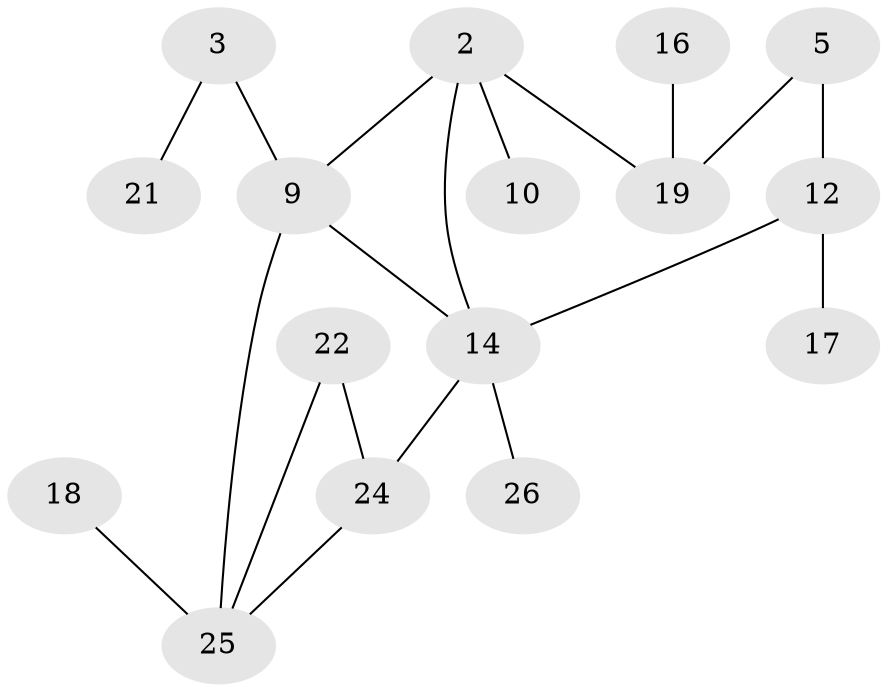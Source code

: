 // original degree distribution, {1: 0.2692307692307692, 2: 0.28846153846153844, 3: 0.11538461538461539, 4: 0.09615384615384616, 0: 0.19230769230769232, 5: 0.038461538461538464}
// Generated by graph-tools (version 1.1) at 2025/00/03/09/25 03:00:45]
// undirected, 16 vertices, 19 edges
graph export_dot {
graph [start="1"]
  node [color=gray90,style=filled];
  2;
  3;
  5;
  9;
  10;
  12;
  14;
  16;
  17;
  18;
  19;
  21;
  22;
  24;
  25;
  26;
  2 -- 9 [weight=1.0];
  2 -- 10 [weight=1.0];
  2 -- 14 [weight=1.0];
  2 -- 19 [weight=1.0];
  3 -- 9 [weight=1.0];
  3 -- 21 [weight=1.0];
  5 -- 12 [weight=1.0];
  5 -- 19 [weight=1.0];
  9 -- 14 [weight=1.0];
  9 -- 25 [weight=1.0];
  12 -- 14 [weight=1.0];
  12 -- 17 [weight=1.0];
  14 -- 24 [weight=1.0];
  14 -- 26 [weight=1.0];
  16 -- 19 [weight=1.0];
  18 -- 25 [weight=1.0];
  22 -- 24 [weight=2.0];
  22 -- 25 [weight=1.0];
  24 -- 25 [weight=1.0];
}

